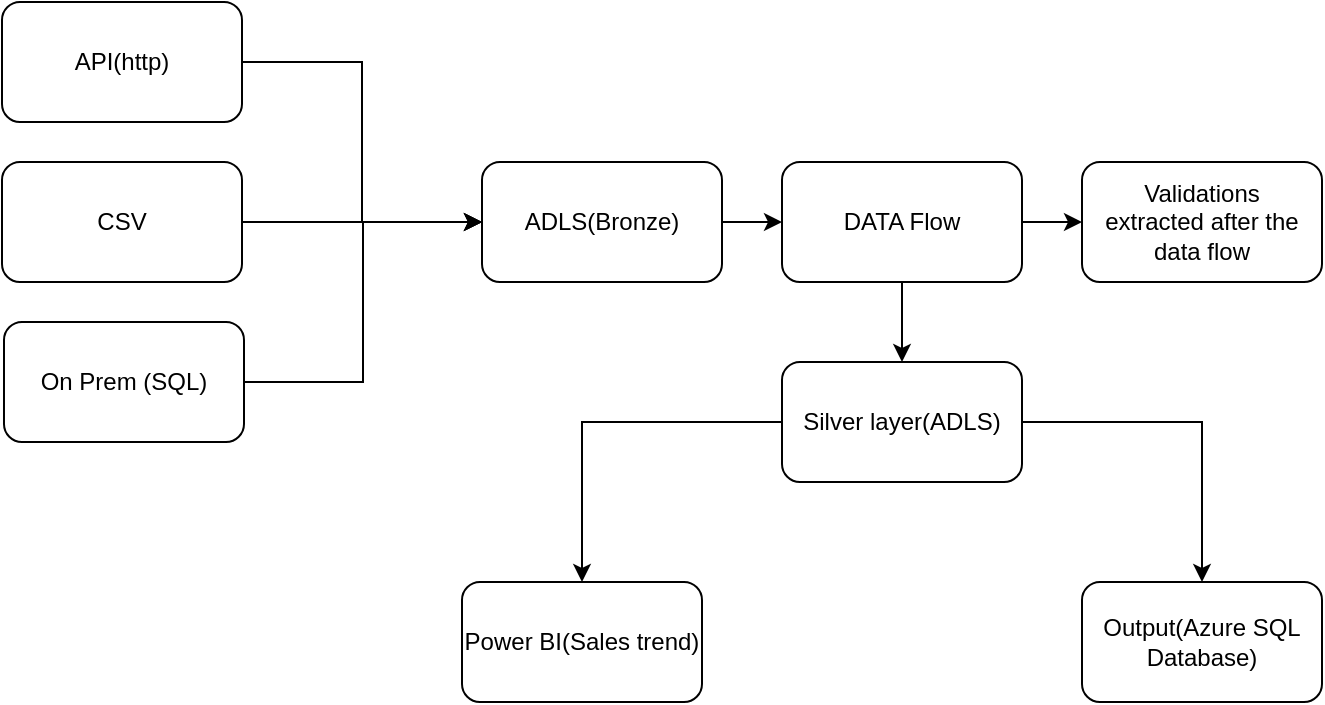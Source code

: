 <mxfile version="26.1.0">
  <diagram name="Page-1" id="ba7-p5c-lFc_XvuuOSnf">
    <mxGraphModel dx="954" dy="605" grid="1" gridSize="10" guides="1" tooltips="1" connect="1" arrows="1" fold="1" page="1" pageScale="1" pageWidth="827" pageHeight="1169" math="0" shadow="0">
      <root>
        <mxCell id="0" />
        <mxCell id="1" parent="0" />
        <mxCell id="s8LqLsXQa88JxTWQ-div-6" style="edgeStyle=orthogonalEdgeStyle;rounded=0;orthogonalLoop=1;jettySize=auto;html=1;entryX=0;entryY=0.5;entryDx=0;entryDy=0;" edge="1" parent="1" source="s8LqLsXQa88JxTWQ-div-1" target="s8LqLsXQa88JxTWQ-div-5">
          <mxGeometry relative="1" as="geometry" />
        </mxCell>
        <mxCell id="s8LqLsXQa88JxTWQ-div-1" value="&lt;div&gt;API(http)&lt;/div&gt;" style="rounded=1;whiteSpace=wrap;html=1;" vertex="1" parent="1">
          <mxGeometry x="80" y="150" width="120" height="60" as="geometry" />
        </mxCell>
        <mxCell id="s8LqLsXQa88JxTWQ-div-8" style="edgeStyle=orthogonalEdgeStyle;rounded=0;orthogonalLoop=1;jettySize=auto;html=1;entryX=0;entryY=0.5;entryDx=0;entryDy=0;" edge="1" parent="1" source="s8LqLsXQa88JxTWQ-div-3" target="s8LqLsXQa88JxTWQ-div-5">
          <mxGeometry relative="1" as="geometry" />
        </mxCell>
        <mxCell id="s8LqLsXQa88JxTWQ-div-3" value="On Prem (SQL)" style="rounded=1;whiteSpace=wrap;html=1;" vertex="1" parent="1">
          <mxGeometry x="81" y="310" width="120" height="60" as="geometry" />
        </mxCell>
        <mxCell id="s8LqLsXQa88JxTWQ-div-7" style="edgeStyle=orthogonalEdgeStyle;rounded=0;orthogonalLoop=1;jettySize=auto;html=1;" edge="1" parent="1" source="s8LqLsXQa88JxTWQ-div-4">
          <mxGeometry relative="1" as="geometry">
            <mxPoint x="320" y="260" as="targetPoint" />
          </mxGeometry>
        </mxCell>
        <mxCell id="s8LqLsXQa88JxTWQ-div-4" value="CSV" style="rounded=1;whiteSpace=wrap;html=1;" vertex="1" parent="1">
          <mxGeometry x="80" y="230" width="120" height="60" as="geometry" />
        </mxCell>
        <mxCell id="s8LqLsXQa88JxTWQ-div-10" style="edgeStyle=orthogonalEdgeStyle;rounded=0;orthogonalLoop=1;jettySize=auto;html=1;" edge="1" parent="1" source="s8LqLsXQa88JxTWQ-div-5" target="s8LqLsXQa88JxTWQ-div-9">
          <mxGeometry relative="1" as="geometry" />
        </mxCell>
        <mxCell id="s8LqLsXQa88JxTWQ-div-5" value="ADLS(Bronze)" style="rounded=1;whiteSpace=wrap;html=1;" vertex="1" parent="1">
          <mxGeometry x="320" y="230" width="120" height="60" as="geometry" />
        </mxCell>
        <mxCell id="s8LqLsXQa88JxTWQ-div-12" style="edgeStyle=orthogonalEdgeStyle;rounded=0;orthogonalLoop=1;jettySize=auto;html=1;entryX=0.5;entryY=0;entryDx=0;entryDy=0;" edge="1" parent="1" source="s8LqLsXQa88JxTWQ-div-9" target="s8LqLsXQa88JxTWQ-div-11">
          <mxGeometry relative="1" as="geometry" />
        </mxCell>
        <mxCell id="s8LqLsXQa88JxTWQ-div-18" value="" style="edgeStyle=orthogonalEdgeStyle;rounded=0;orthogonalLoop=1;jettySize=auto;html=1;" edge="1" parent="1" source="s8LqLsXQa88JxTWQ-div-9" target="s8LqLsXQa88JxTWQ-div-17">
          <mxGeometry relative="1" as="geometry" />
        </mxCell>
        <mxCell id="s8LqLsXQa88JxTWQ-div-9" value="DATA Flow" style="rounded=1;whiteSpace=wrap;html=1;" vertex="1" parent="1">
          <mxGeometry x="470" y="230" width="120" height="60" as="geometry" />
        </mxCell>
        <mxCell id="s8LqLsXQa88JxTWQ-div-14" value="" style="edgeStyle=orthogonalEdgeStyle;rounded=0;orthogonalLoop=1;jettySize=auto;html=1;" edge="1" parent="1" source="s8LqLsXQa88JxTWQ-div-11" target="s8LqLsXQa88JxTWQ-div-13">
          <mxGeometry relative="1" as="geometry" />
        </mxCell>
        <mxCell id="s8LqLsXQa88JxTWQ-div-16" value="" style="edgeStyle=orthogonalEdgeStyle;rounded=0;orthogonalLoop=1;jettySize=auto;html=1;" edge="1" parent="1" source="s8LqLsXQa88JxTWQ-div-11" target="s8LqLsXQa88JxTWQ-div-15">
          <mxGeometry relative="1" as="geometry" />
        </mxCell>
        <mxCell id="s8LqLsXQa88JxTWQ-div-11" value="Silver layer(ADLS)" style="rounded=1;whiteSpace=wrap;html=1;" vertex="1" parent="1">
          <mxGeometry x="470" y="330" width="120" height="60" as="geometry" />
        </mxCell>
        <mxCell id="s8LqLsXQa88JxTWQ-div-13" value="Output(Azure SQL Database)" style="whiteSpace=wrap;html=1;rounded=1;" vertex="1" parent="1">
          <mxGeometry x="620" y="440" width="120" height="60" as="geometry" />
        </mxCell>
        <mxCell id="s8LqLsXQa88JxTWQ-div-15" value="Power BI(Sales trend)" style="whiteSpace=wrap;html=1;rounded=1;" vertex="1" parent="1">
          <mxGeometry x="310" y="440" width="120" height="60" as="geometry" />
        </mxCell>
        <mxCell id="s8LqLsXQa88JxTWQ-div-17" value="Validations&lt;br&gt;extracted after the data flow" style="whiteSpace=wrap;html=1;rounded=1;" vertex="1" parent="1">
          <mxGeometry x="620" y="230" width="120" height="60" as="geometry" />
        </mxCell>
      </root>
    </mxGraphModel>
  </diagram>
</mxfile>
